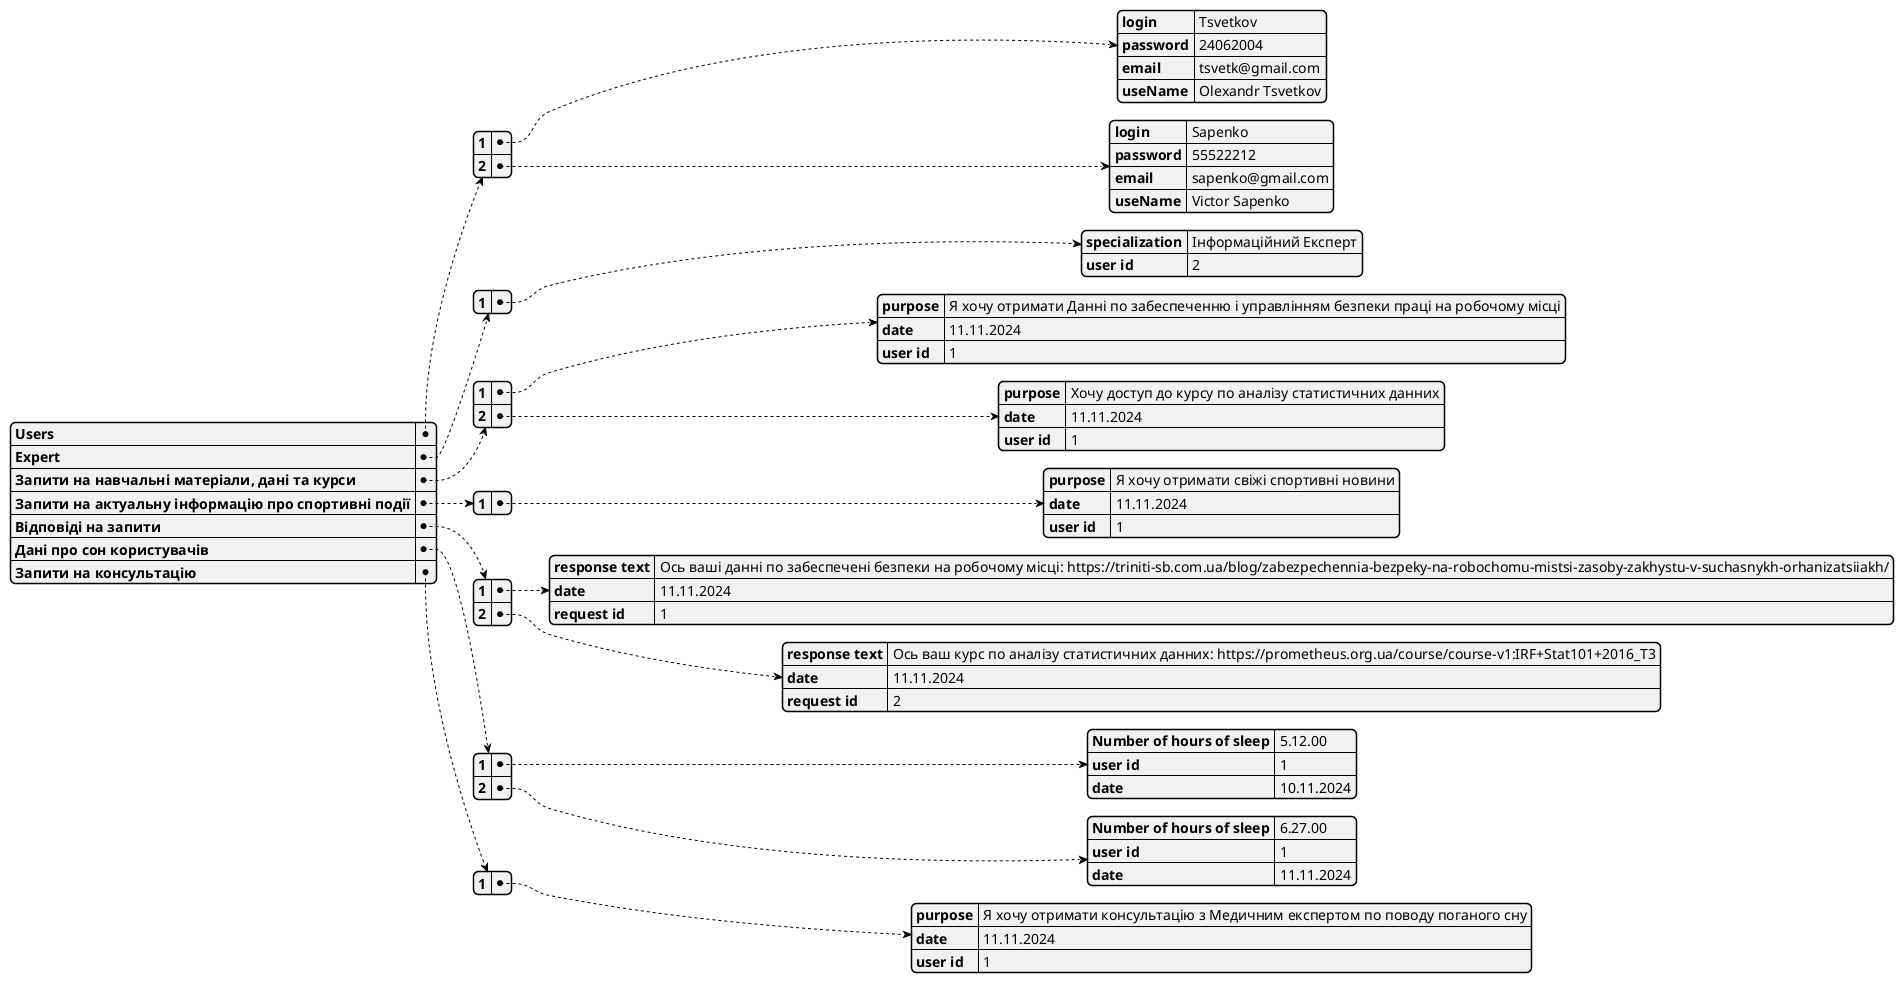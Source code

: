 @startjson
{
  "Users": {
    "1": {
      "login": "Tsvetkov",
      "password": "24062004",
      "email": "tsvetk@gmail.com",
      "useName": "Olexandr Tsvetkov"
    },
    "2": {
      "login": "Sapenko",
      "password": "55522212",
      "email": "sapenko@gmail.com",
      "useName": "Victor Sapenko"
    }
  },
  "Expert": {
    "1": {
      "specialization": "Інформаційний Експерт",
      "user id": 2
    }
  },
  "Запити на навчальні матеріали, дані та курси": {
    "1": {
      "purpose": "Я хочу отримати Данні по забеспеченню і управлінням безпеки праці на робочому місці",
      "date": "11.11.2024",
      "user id": 1
    },
    "2": {
      "purpose": "Хочу доступ до курсу по аналізу статистичних данних",
      "date": "11.11.2024",
      "user id": 1
    }
  },
  "Запити на актуальну інформацію про спортивні події": {
    "1": {
      "purpose": "Я хочу отримати свіжі спортивні новини",
      "date": "11.11.2024",
      "user id": 1
    }
  },
  "Відповіді на запити": {
    "1": {
      "response text": "Ось ваші данні по забеспечені безпеки на робочому місці: https://triniti-sb.com.ua/blog/zabezpechennia-bezpeky-na-robochomu-mistsi-zasoby-zakhystu-v-suchasnykh-orhanizatsiiakh/",
      "date": "11.11.2024",
      "request id": 1
    },
    "2": {
      "response text": "Ось ваш курс по аналізу статистичних данних: https://prometheus.org.ua/course/course-v1:IRF+Stat101+2016_T3",
      "date": "11.11.2024",
      "request id": 2
    }
  },
  "Дані про сон користувачів": {
    "1": {
      "Number of hours of sleep": "5.12.00",
      "user id": 1,
      "date": "10.11.2024"
    },
    "2": {
      "Number of hours of sleep": "6.27.00",
      "user id": 1,
      "date": "11.11.2024"
    }
  },
  "Запити на консультацію": {
    "1": {
      "purpose": "Я хочу отримати консультацію з Медичним експертом по поводу поганого сну",
      "date": "11.11.2024",
      "user id": 1
    }
  }
}
@endjson
